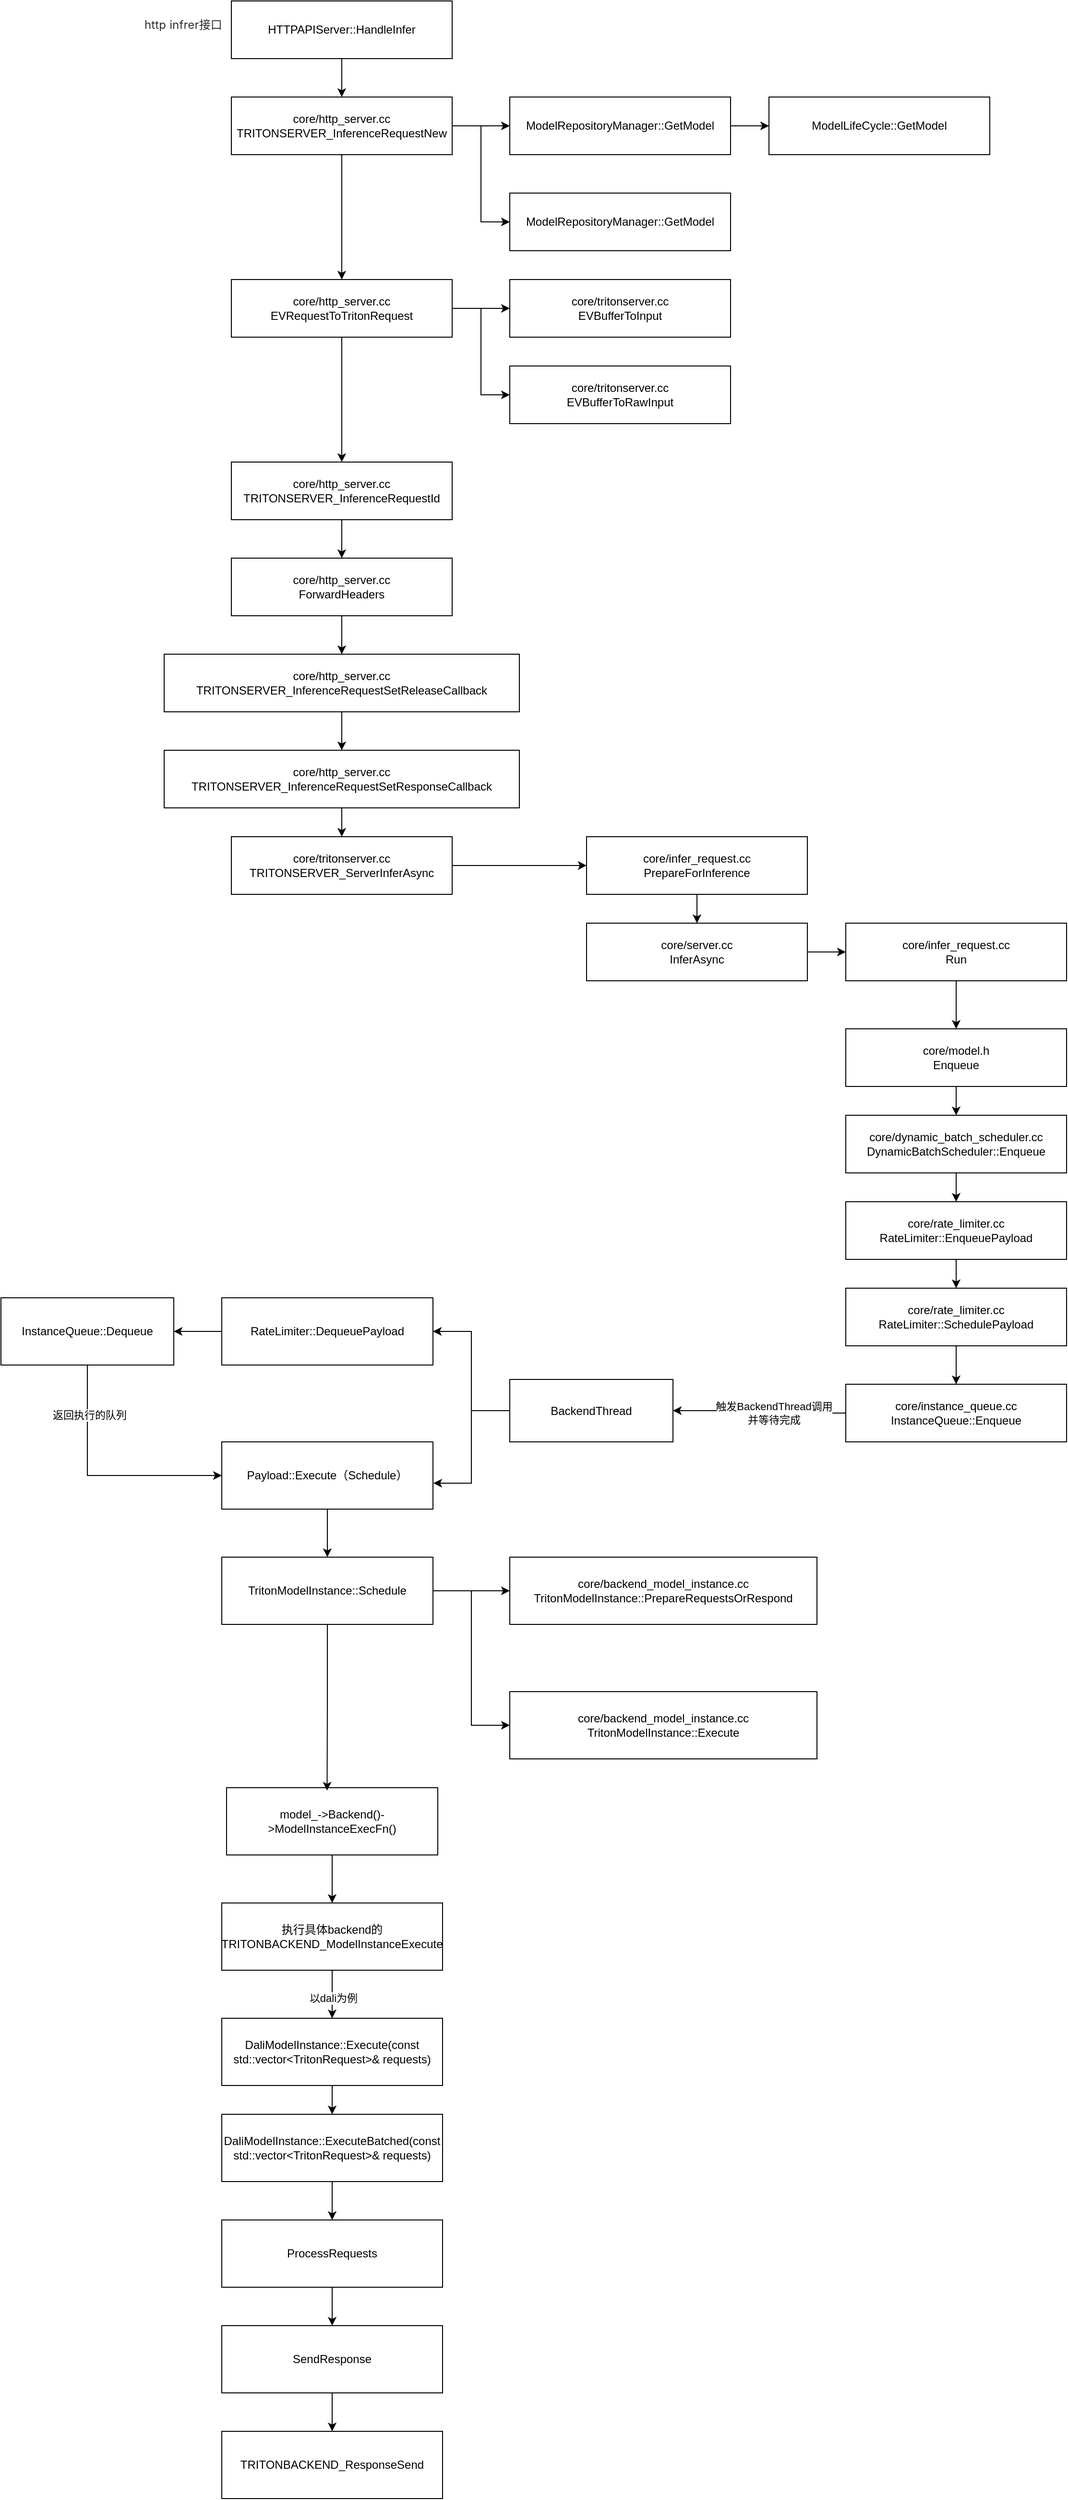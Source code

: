 <mxfile version="26.0.5">
  <diagram name="第 1 页" id="pDGJuI-7vzYrcwJg5P6v">
    <mxGraphModel dx="2893" dy="1716" grid="1" gridSize="10" guides="1" tooltips="1" connect="1" arrows="1" fold="1" page="1" pageScale="1" pageWidth="827" pageHeight="1169" math="0" shadow="0">
      <root>
        <mxCell id="0" />
        <mxCell id="1" parent="0" />
        <mxCell id="nku8yffjrh3vuvWNtaAY-4" value="" style="edgeStyle=orthogonalEdgeStyle;rounded=0;orthogonalLoop=1;jettySize=auto;html=1;" edge="1" parent="1" source="nku8yffjrh3vuvWNtaAY-1" target="nku8yffjrh3vuvWNtaAY-3">
          <mxGeometry relative="1" as="geometry" />
        </mxCell>
        <mxCell id="nku8yffjrh3vuvWNtaAY-1" value="HTTPAPIServer::HandleInfer" style="rounded=0;whiteSpace=wrap;html=1;" vertex="1" parent="1">
          <mxGeometry x="1560" y="120" width="230" height="60" as="geometry" />
        </mxCell>
        <mxCell id="nku8yffjrh3vuvWNtaAY-2" value="&lt;span style=&quot;color: rgb(44, 44, 54); font-family: -apple-system, BlinkMacSystemFont, &amp;quot;Segoe UI&amp;quot;, &amp;quot;Noto Sans&amp;quot;, Helvetica, Arial, sans-serif, &amp;quot;Apple Color Emoji&amp;quot;, &amp;quot;Segoe UI Emoji&amp;quot;; letter-spacing: 0.08px; text-align: start; white-space-collapse: preserve; background-color: rgb(255, 255, 255);&quot;&gt;&lt;font style=&quot;font-size: 12px;&quot;&gt;http infrer接口&lt;/font&gt;&lt;/span&gt;" style="text;strokeColor=none;align=center;fillColor=none;html=1;verticalAlign=middle;whiteSpace=wrap;rounded=0;" vertex="1" parent="1">
          <mxGeometry x="1465" y="130" width="90" height="30" as="geometry" />
        </mxCell>
        <mxCell id="nku8yffjrh3vuvWNtaAY-6" value="" style="edgeStyle=orthogonalEdgeStyle;rounded=0;orthogonalLoop=1;jettySize=auto;html=1;" edge="1" parent="1" source="nku8yffjrh3vuvWNtaAY-3" target="nku8yffjrh3vuvWNtaAY-5">
          <mxGeometry relative="1" as="geometry" />
        </mxCell>
        <mxCell id="nku8yffjrh3vuvWNtaAY-10" style="edgeStyle=orthogonalEdgeStyle;rounded=0;orthogonalLoop=1;jettySize=auto;html=1;exitX=1;exitY=0.5;exitDx=0;exitDy=0;entryX=0;entryY=0.5;entryDx=0;entryDy=0;" edge="1" parent="1" source="nku8yffjrh3vuvWNtaAY-3" target="nku8yffjrh3vuvWNtaAY-9">
          <mxGeometry relative="1" as="geometry" />
        </mxCell>
        <mxCell id="nku8yffjrh3vuvWNtaAY-12" style="edgeStyle=orthogonalEdgeStyle;rounded=0;orthogonalLoop=1;jettySize=auto;html=1;" edge="1" parent="1" source="nku8yffjrh3vuvWNtaAY-3" target="nku8yffjrh3vuvWNtaAY-11">
          <mxGeometry relative="1" as="geometry" />
        </mxCell>
        <mxCell id="nku8yffjrh3vuvWNtaAY-3" value="&lt;div&gt;core/http_server.cc&lt;/div&gt;&lt;div&gt;TRITONSERVER_InferenceRequestNew&lt;/div&gt;" style="rounded=0;whiteSpace=wrap;html=1;" vertex="1" parent="1">
          <mxGeometry x="1560" y="220" width="230" height="60" as="geometry" />
        </mxCell>
        <mxCell id="nku8yffjrh3vuvWNtaAY-8" value="" style="edgeStyle=orthogonalEdgeStyle;rounded=0;orthogonalLoop=1;jettySize=auto;html=1;" edge="1" parent="1" source="nku8yffjrh3vuvWNtaAY-5" target="nku8yffjrh3vuvWNtaAY-7">
          <mxGeometry relative="1" as="geometry" />
        </mxCell>
        <mxCell id="nku8yffjrh3vuvWNtaAY-5" value="&lt;div&gt;ModelRepositoryManager::GetModel&lt;/div&gt;" style="rounded=0;whiteSpace=wrap;html=1;" vertex="1" parent="1">
          <mxGeometry x="1850" y="220" width="230" height="60" as="geometry" />
        </mxCell>
        <mxCell id="nku8yffjrh3vuvWNtaAY-7" value="&lt;div&gt;ModelLifeCycle::GetModel&lt;/div&gt;" style="rounded=0;whiteSpace=wrap;html=1;" vertex="1" parent="1">
          <mxGeometry x="2120" y="220" width="230" height="60" as="geometry" />
        </mxCell>
        <mxCell id="nku8yffjrh3vuvWNtaAY-9" value="&lt;div&gt;ModelRepositoryManager::GetModel&lt;/div&gt;" style="rounded=0;whiteSpace=wrap;html=1;" vertex="1" parent="1">
          <mxGeometry x="1850" y="320" width="230" height="60" as="geometry" />
        </mxCell>
        <mxCell id="nku8yffjrh3vuvWNtaAY-14" style="edgeStyle=orthogonalEdgeStyle;rounded=0;orthogonalLoop=1;jettySize=auto;html=1;exitX=1;exitY=0.5;exitDx=0;exitDy=0;" edge="1" parent="1" source="nku8yffjrh3vuvWNtaAY-11" target="nku8yffjrh3vuvWNtaAY-13">
          <mxGeometry relative="1" as="geometry" />
        </mxCell>
        <mxCell id="nku8yffjrh3vuvWNtaAY-16" style="edgeStyle=orthogonalEdgeStyle;rounded=0;orthogonalLoop=1;jettySize=auto;html=1;exitX=1;exitY=0.5;exitDx=0;exitDy=0;entryX=0;entryY=0.5;entryDx=0;entryDy=0;" edge="1" parent="1" source="nku8yffjrh3vuvWNtaAY-11" target="nku8yffjrh3vuvWNtaAY-15">
          <mxGeometry relative="1" as="geometry" />
        </mxCell>
        <mxCell id="nku8yffjrh3vuvWNtaAY-18" style="edgeStyle=orthogonalEdgeStyle;rounded=0;orthogonalLoop=1;jettySize=auto;html=1;exitX=0.5;exitY=1;exitDx=0;exitDy=0;entryX=0.5;entryY=0;entryDx=0;entryDy=0;" edge="1" parent="1" source="nku8yffjrh3vuvWNtaAY-11" target="nku8yffjrh3vuvWNtaAY-17">
          <mxGeometry relative="1" as="geometry" />
        </mxCell>
        <mxCell id="nku8yffjrh3vuvWNtaAY-11" value="&lt;div&gt;core/http_server.cc&lt;/div&gt;&lt;div&gt;EVRequestToTritonRequest&lt;/div&gt;" style="rounded=0;whiteSpace=wrap;html=1;" vertex="1" parent="1">
          <mxGeometry x="1560" y="410" width="230" height="60" as="geometry" />
        </mxCell>
        <mxCell id="nku8yffjrh3vuvWNtaAY-13" value="&lt;div&gt;core/tritonserver.cc&lt;/div&gt;&lt;div&gt;EVBufferToInput&lt;/div&gt;" style="rounded=0;whiteSpace=wrap;html=1;" vertex="1" parent="1">
          <mxGeometry x="1850" y="410" width="230" height="60" as="geometry" />
        </mxCell>
        <mxCell id="nku8yffjrh3vuvWNtaAY-15" value="&lt;div&gt;core/tritonserver.cc&lt;/div&gt;&lt;div&gt;EVBufferToRawInput&lt;/div&gt;" style="rounded=0;whiteSpace=wrap;html=1;" vertex="1" parent="1">
          <mxGeometry x="1850" y="500" width="230" height="60" as="geometry" />
        </mxCell>
        <mxCell id="nku8yffjrh3vuvWNtaAY-20" value="" style="edgeStyle=orthogonalEdgeStyle;rounded=0;orthogonalLoop=1;jettySize=auto;html=1;" edge="1" parent="1" source="nku8yffjrh3vuvWNtaAY-17" target="nku8yffjrh3vuvWNtaAY-19">
          <mxGeometry relative="1" as="geometry" />
        </mxCell>
        <mxCell id="nku8yffjrh3vuvWNtaAY-17" value="&lt;div&gt;core/http_server.cc&lt;/div&gt;&lt;div&gt;TRITONSERVER_InferenceRequestId&lt;/div&gt;" style="rounded=0;whiteSpace=wrap;html=1;" vertex="1" parent="1">
          <mxGeometry x="1560" y="600" width="230" height="60" as="geometry" />
        </mxCell>
        <mxCell id="nku8yffjrh3vuvWNtaAY-22" value="" style="edgeStyle=orthogonalEdgeStyle;rounded=0;orthogonalLoop=1;jettySize=auto;html=1;" edge="1" parent="1" source="nku8yffjrh3vuvWNtaAY-19" target="nku8yffjrh3vuvWNtaAY-21">
          <mxGeometry relative="1" as="geometry" />
        </mxCell>
        <mxCell id="nku8yffjrh3vuvWNtaAY-19" value="&lt;div&gt;core/http_server.cc&lt;/div&gt;&lt;div&gt;ForwardHeaders&lt;/div&gt;" style="rounded=0;whiteSpace=wrap;html=1;" vertex="1" parent="1">
          <mxGeometry x="1560" y="700" width="230" height="60" as="geometry" />
        </mxCell>
        <mxCell id="nku8yffjrh3vuvWNtaAY-24" value="" style="edgeStyle=orthogonalEdgeStyle;rounded=0;orthogonalLoop=1;jettySize=auto;html=1;" edge="1" parent="1" source="nku8yffjrh3vuvWNtaAY-21" target="nku8yffjrh3vuvWNtaAY-23">
          <mxGeometry relative="1" as="geometry" />
        </mxCell>
        <mxCell id="nku8yffjrh3vuvWNtaAY-21" value="&lt;div&gt;core/http_server.cc&lt;/div&gt;&lt;div&gt;TRITONSERVER_InferenceRequestSetReleaseCallback&lt;/div&gt;" style="rounded=0;whiteSpace=wrap;html=1;" vertex="1" parent="1">
          <mxGeometry x="1490" y="800" width="370" height="60" as="geometry" />
        </mxCell>
        <mxCell id="nku8yffjrh3vuvWNtaAY-26" value="" style="edgeStyle=orthogonalEdgeStyle;rounded=0;orthogonalLoop=1;jettySize=auto;html=1;" edge="1" parent="1" source="nku8yffjrh3vuvWNtaAY-23" target="nku8yffjrh3vuvWNtaAY-25">
          <mxGeometry relative="1" as="geometry" />
        </mxCell>
        <mxCell id="nku8yffjrh3vuvWNtaAY-23" value="&lt;div&gt;core/http_server.cc&lt;/div&gt;&lt;div&gt;TRITONSERVER_InferenceRequestSetResponseCallback&lt;/div&gt;" style="rounded=0;whiteSpace=wrap;html=1;" vertex="1" parent="1">
          <mxGeometry x="1490" y="900" width="370" height="60" as="geometry" />
        </mxCell>
        <mxCell id="nku8yffjrh3vuvWNtaAY-29" style="edgeStyle=orthogonalEdgeStyle;rounded=0;orthogonalLoop=1;jettySize=auto;html=1;entryX=0;entryY=0.5;entryDx=0;entryDy=0;" edge="1" parent="1" source="nku8yffjrh3vuvWNtaAY-25" target="nku8yffjrh3vuvWNtaAY-27">
          <mxGeometry relative="1" as="geometry" />
        </mxCell>
        <mxCell id="nku8yffjrh3vuvWNtaAY-25" value="&lt;div&gt;core/tritonserver.cc&lt;/div&gt;&lt;div&gt;TRITONSERVER_ServerInferAsync&lt;/div&gt;" style="rounded=0;whiteSpace=wrap;html=1;" vertex="1" parent="1">
          <mxGeometry x="1560" y="990" width="230" height="60" as="geometry" />
        </mxCell>
        <mxCell id="nku8yffjrh3vuvWNtaAY-31" value="" style="edgeStyle=orthogonalEdgeStyle;rounded=0;orthogonalLoop=1;jettySize=auto;html=1;" edge="1" parent="1" source="nku8yffjrh3vuvWNtaAY-27" target="nku8yffjrh3vuvWNtaAY-30">
          <mxGeometry relative="1" as="geometry" />
        </mxCell>
        <mxCell id="nku8yffjrh3vuvWNtaAY-27" value="&lt;div&gt;core/infer_request.cc&lt;/div&gt;&lt;div&gt;PrepareForInference&lt;/div&gt;" style="rounded=0;whiteSpace=wrap;html=1;" vertex="1" parent="1">
          <mxGeometry x="1930" y="990" width="230" height="60" as="geometry" />
        </mxCell>
        <mxCell id="nku8yffjrh3vuvWNtaAY-33" value="" style="edgeStyle=orthogonalEdgeStyle;rounded=0;orthogonalLoop=1;jettySize=auto;html=1;" edge="1" parent="1" source="nku8yffjrh3vuvWNtaAY-30" target="nku8yffjrh3vuvWNtaAY-32">
          <mxGeometry relative="1" as="geometry" />
        </mxCell>
        <mxCell id="nku8yffjrh3vuvWNtaAY-30" value="&lt;div&gt;core/server.cc&lt;/div&gt;&lt;div&gt;InferAsync&lt;/div&gt;" style="rounded=0;whiteSpace=wrap;html=1;" vertex="1" parent="1">
          <mxGeometry x="1930" y="1080" width="230" height="60" as="geometry" />
        </mxCell>
        <mxCell id="nku8yffjrh3vuvWNtaAY-35" value="" style="edgeStyle=orthogonalEdgeStyle;rounded=0;orthogonalLoop=1;jettySize=auto;html=1;" edge="1" parent="1" source="nku8yffjrh3vuvWNtaAY-32" target="nku8yffjrh3vuvWNtaAY-34">
          <mxGeometry relative="1" as="geometry" />
        </mxCell>
        <mxCell id="nku8yffjrh3vuvWNtaAY-32" value="&lt;div&gt;core/infer_request.cc&lt;/div&gt;&lt;div&gt;Run&lt;/div&gt;" style="rounded=0;whiteSpace=wrap;html=1;" vertex="1" parent="1">
          <mxGeometry x="2200" y="1080" width="230" height="60" as="geometry" />
        </mxCell>
        <mxCell id="nku8yffjrh3vuvWNtaAY-37" value="" style="edgeStyle=orthogonalEdgeStyle;rounded=0;orthogonalLoop=1;jettySize=auto;html=1;" edge="1" parent="1" source="nku8yffjrh3vuvWNtaAY-34" target="nku8yffjrh3vuvWNtaAY-36">
          <mxGeometry relative="1" as="geometry" />
        </mxCell>
        <mxCell id="nku8yffjrh3vuvWNtaAY-34" value="&lt;div&gt;core/model.h&lt;/div&gt;&lt;div&gt;Enqueue&lt;/div&gt;" style="rounded=0;whiteSpace=wrap;html=1;" vertex="1" parent="1">
          <mxGeometry x="2200" y="1190" width="230" height="60" as="geometry" />
        </mxCell>
        <mxCell id="nku8yffjrh3vuvWNtaAY-39" value="" style="edgeStyle=orthogonalEdgeStyle;rounded=0;orthogonalLoop=1;jettySize=auto;html=1;" edge="1" parent="1" source="nku8yffjrh3vuvWNtaAY-36" target="nku8yffjrh3vuvWNtaAY-38">
          <mxGeometry relative="1" as="geometry" />
        </mxCell>
        <mxCell id="nku8yffjrh3vuvWNtaAY-36" value="&lt;div&gt;core/dynamic_batch_scheduler.cc&lt;/div&gt;&lt;div&gt;DynamicBatchScheduler::Enqueue&lt;/div&gt;" style="rounded=0;whiteSpace=wrap;html=1;" vertex="1" parent="1">
          <mxGeometry x="2200" y="1280" width="230" height="60" as="geometry" />
        </mxCell>
        <mxCell id="nku8yffjrh3vuvWNtaAY-41" value="" style="edgeStyle=orthogonalEdgeStyle;rounded=0;orthogonalLoop=1;jettySize=auto;html=1;" edge="1" parent="1" source="nku8yffjrh3vuvWNtaAY-38" target="nku8yffjrh3vuvWNtaAY-40">
          <mxGeometry relative="1" as="geometry" />
        </mxCell>
        <mxCell id="nku8yffjrh3vuvWNtaAY-38" value="&lt;div&gt;core/rate_limiter.cc&lt;/div&gt;&lt;div&gt;RateLimiter::EnqueuePayload&lt;/div&gt;" style="rounded=0;whiteSpace=wrap;html=1;" vertex="1" parent="1">
          <mxGeometry x="2200" y="1370" width="230" height="60" as="geometry" />
        </mxCell>
        <mxCell id="nku8yffjrh3vuvWNtaAY-44" value="" style="edgeStyle=orthogonalEdgeStyle;rounded=0;orthogonalLoop=1;jettySize=auto;html=1;" edge="1" parent="1" source="nku8yffjrh3vuvWNtaAY-40" target="nku8yffjrh3vuvWNtaAY-42">
          <mxGeometry relative="1" as="geometry" />
        </mxCell>
        <mxCell id="nku8yffjrh3vuvWNtaAY-40" value="&lt;div&gt;core/rate_limiter.cc&lt;/div&gt;&lt;div&gt;RateLimiter::SchedulePayload&lt;/div&gt;" style="rounded=0;whiteSpace=wrap;html=1;" vertex="1" parent="1">
          <mxGeometry x="2200" y="1460" width="230" height="60" as="geometry" />
        </mxCell>
        <mxCell id="nku8yffjrh3vuvWNtaAY-46" style="edgeStyle=orthogonalEdgeStyle;rounded=0;orthogonalLoop=1;jettySize=auto;html=1;exitX=0;exitY=0.5;exitDx=0;exitDy=0;entryX=1;entryY=0.5;entryDx=0;entryDy=0;" edge="1" parent="1" source="nku8yffjrh3vuvWNtaAY-42" target="nku8yffjrh3vuvWNtaAY-45">
          <mxGeometry relative="1" as="geometry" />
        </mxCell>
        <mxCell id="nku8yffjrh3vuvWNtaAY-47" value="触发BackendThread调用&lt;div&gt;并等待完成&lt;/div&gt;" style="edgeLabel;html=1;align=center;verticalAlign=middle;resizable=0;points=[];" vertex="1" connectable="0" parent="nku8yffjrh3vuvWNtaAY-46">
          <mxGeometry x="-0.174" relative="1" as="geometry">
            <mxPoint as="offset" />
          </mxGeometry>
        </mxCell>
        <mxCell id="nku8yffjrh3vuvWNtaAY-42" value="&lt;div&gt;core/instance_queue.cc&lt;/div&gt;&lt;div&gt;InstanceQueue::Enqueue&lt;/div&gt;" style="rounded=0;whiteSpace=wrap;html=1;" vertex="1" parent="1">
          <mxGeometry x="2200" y="1560" width="230" height="60" as="geometry" />
        </mxCell>
        <mxCell id="nku8yffjrh3vuvWNtaAY-49" style="edgeStyle=orthogonalEdgeStyle;rounded=0;orthogonalLoop=1;jettySize=auto;html=1;exitX=0;exitY=0.5;exitDx=0;exitDy=0;entryX=1;entryY=0.5;entryDx=0;entryDy=0;" edge="1" parent="1" source="nku8yffjrh3vuvWNtaAY-45" target="nku8yffjrh3vuvWNtaAY-48">
          <mxGeometry relative="1" as="geometry" />
        </mxCell>
        <mxCell id="nku8yffjrh3vuvWNtaAY-45" value="BackendThread" style="rounded=0;whiteSpace=wrap;html=1;align=center;" vertex="1" parent="1">
          <mxGeometry x="1850" y="1555" width="170" height="65" as="geometry" />
        </mxCell>
        <mxCell id="nku8yffjrh3vuvWNtaAY-53" value="" style="edgeStyle=orthogonalEdgeStyle;rounded=0;orthogonalLoop=1;jettySize=auto;html=1;" edge="1" parent="1" source="nku8yffjrh3vuvWNtaAY-48" target="nku8yffjrh3vuvWNtaAY-52">
          <mxGeometry relative="1" as="geometry" />
        </mxCell>
        <mxCell id="nku8yffjrh3vuvWNtaAY-48" value="RateLimiter::DequeuePayload" style="rounded=0;whiteSpace=wrap;html=1;align=center;" vertex="1" parent="1">
          <mxGeometry x="1550" y="1470" width="220" height="70" as="geometry" />
        </mxCell>
        <mxCell id="nku8yffjrh3vuvWNtaAY-58" value="" style="edgeStyle=orthogonalEdgeStyle;rounded=0;orthogonalLoop=1;jettySize=auto;html=1;" edge="1" parent="1" source="nku8yffjrh3vuvWNtaAY-50" target="nku8yffjrh3vuvWNtaAY-57">
          <mxGeometry relative="1" as="geometry" />
        </mxCell>
        <mxCell id="nku8yffjrh3vuvWNtaAY-50" value="Payload::Execute（Schedule）" style="rounded=0;whiteSpace=wrap;html=1;align=center;" vertex="1" parent="1">
          <mxGeometry x="1550" y="1620" width="220" height="70" as="geometry" />
        </mxCell>
        <mxCell id="nku8yffjrh3vuvWNtaAY-51" style="edgeStyle=orthogonalEdgeStyle;rounded=0;orthogonalLoop=1;jettySize=auto;html=1;exitX=0;exitY=0.5;exitDx=0;exitDy=0;entryX=1.002;entryY=0.614;entryDx=0;entryDy=0;entryPerimeter=0;" edge="1" parent="1" source="nku8yffjrh3vuvWNtaAY-45" target="nku8yffjrh3vuvWNtaAY-50">
          <mxGeometry relative="1" as="geometry" />
        </mxCell>
        <mxCell id="nku8yffjrh3vuvWNtaAY-55" style="edgeStyle=orthogonalEdgeStyle;rounded=0;orthogonalLoop=1;jettySize=auto;html=1;exitX=0.5;exitY=1;exitDx=0;exitDy=0;entryX=0;entryY=0.5;entryDx=0;entryDy=0;" edge="1" parent="1" source="nku8yffjrh3vuvWNtaAY-52" target="nku8yffjrh3vuvWNtaAY-50">
          <mxGeometry relative="1" as="geometry" />
        </mxCell>
        <mxCell id="nku8yffjrh3vuvWNtaAY-56" value="返回执行的队列" style="edgeLabel;html=1;align=center;verticalAlign=middle;resizable=0;points=[];" vertex="1" connectable="0" parent="nku8yffjrh3vuvWNtaAY-55">
          <mxGeometry x="-0.598" y="2" relative="1" as="geometry">
            <mxPoint as="offset" />
          </mxGeometry>
        </mxCell>
        <mxCell id="nku8yffjrh3vuvWNtaAY-52" value="InstanceQueue::Dequeue" style="rounded=0;whiteSpace=wrap;html=1;align=center;" vertex="1" parent="1">
          <mxGeometry x="1320" y="1470" width="180" height="70" as="geometry" />
        </mxCell>
        <mxCell id="nku8yffjrh3vuvWNtaAY-60" value="" style="edgeStyle=orthogonalEdgeStyle;rounded=0;orthogonalLoop=1;jettySize=auto;html=1;" edge="1" parent="1" source="nku8yffjrh3vuvWNtaAY-57" target="nku8yffjrh3vuvWNtaAY-59">
          <mxGeometry relative="1" as="geometry" />
        </mxCell>
        <mxCell id="nku8yffjrh3vuvWNtaAY-64" style="edgeStyle=orthogonalEdgeStyle;rounded=0;orthogonalLoop=1;jettySize=auto;html=1;exitX=1;exitY=0.5;exitDx=0;exitDy=0;entryX=0;entryY=0.5;entryDx=0;entryDy=0;" edge="1" parent="1" source="nku8yffjrh3vuvWNtaAY-57" target="nku8yffjrh3vuvWNtaAY-63">
          <mxGeometry relative="1" as="geometry" />
        </mxCell>
        <mxCell id="nku8yffjrh3vuvWNtaAY-57" value="TritonModelInstance::Schedule" style="rounded=0;whiteSpace=wrap;html=1;align=center;" vertex="1" parent="1">
          <mxGeometry x="1550" y="1740" width="220" height="70" as="geometry" />
        </mxCell>
        <mxCell id="nku8yffjrh3vuvWNtaAY-59" value="&lt;div&gt;core/backend_model_instance.cc&lt;/div&gt;&lt;div&gt;TritonModelInstance::PrepareRequestsOrRespond&lt;/div&gt;" style="rounded=0;whiteSpace=wrap;html=1;align=center;" vertex="1" parent="1">
          <mxGeometry x="1850" y="1740" width="320" height="70" as="geometry" />
        </mxCell>
        <mxCell id="nku8yffjrh3vuvWNtaAY-63" value="&lt;div&gt;core/backend_model_instance.cc&lt;/div&gt;&lt;div&gt;TritonModelInstance::Execute&lt;/div&gt;" style="rounded=0;whiteSpace=wrap;html=1;align=center;" vertex="1" parent="1">
          <mxGeometry x="1850" y="1880" width="320" height="70" as="geometry" />
        </mxCell>
        <mxCell id="nku8yffjrh3vuvWNtaAY-68" value="" style="edgeStyle=orthogonalEdgeStyle;rounded=0;orthogonalLoop=1;jettySize=auto;html=1;" edge="1" parent="1" source="nku8yffjrh3vuvWNtaAY-65" target="nku8yffjrh3vuvWNtaAY-67">
          <mxGeometry relative="1" as="geometry" />
        </mxCell>
        <mxCell id="nku8yffjrh3vuvWNtaAY-65" value="model_-&amp;gt;Backend()-&amp;gt;ModelInstanceExecFn()" style="rounded=0;whiteSpace=wrap;html=1;align=center;" vertex="1" parent="1">
          <mxGeometry x="1555" y="1980" width="220" height="70" as="geometry" />
        </mxCell>
        <mxCell id="nku8yffjrh3vuvWNtaAY-66" style="edgeStyle=orthogonalEdgeStyle;rounded=0;orthogonalLoop=1;jettySize=auto;html=1;entryX=0.476;entryY=0.042;entryDx=0;entryDy=0;entryPerimeter=0;" edge="1" parent="1" source="nku8yffjrh3vuvWNtaAY-57" target="nku8yffjrh3vuvWNtaAY-65">
          <mxGeometry relative="1" as="geometry" />
        </mxCell>
        <mxCell id="nku8yffjrh3vuvWNtaAY-70" value="" style="edgeStyle=orthogonalEdgeStyle;rounded=0;orthogonalLoop=1;jettySize=auto;html=1;" edge="1" parent="1" source="nku8yffjrh3vuvWNtaAY-67" target="nku8yffjrh3vuvWNtaAY-69">
          <mxGeometry relative="1" as="geometry" />
        </mxCell>
        <mxCell id="nku8yffjrh3vuvWNtaAY-71" value="以dali为例" style="edgeLabel;html=1;align=center;verticalAlign=middle;resizable=0;points=[];" vertex="1" connectable="0" parent="nku8yffjrh3vuvWNtaAY-70">
          <mxGeometry x="0.163" y="1" relative="1" as="geometry">
            <mxPoint as="offset" />
          </mxGeometry>
        </mxCell>
        <mxCell id="nku8yffjrh3vuvWNtaAY-67" value="执行具体backend的&lt;div&gt;TRITONBACKEND_ModelInstanceExecute&lt;/div&gt;" style="rounded=0;whiteSpace=wrap;html=1;align=center;" vertex="1" parent="1">
          <mxGeometry x="1550" y="2100" width="230" height="70" as="geometry" />
        </mxCell>
        <mxCell id="nku8yffjrh3vuvWNtaAY-75" value="" style="edgeStyle=orthogonalEdgeStyle;rounded=0;orthogonalLoop=1;jettySize=auto;html=1;" edge="1" parent="1" source="nku8yffjrh3vuvWNtaAY-69" target="nku8yffjrh3vuvWNtaAY-72">
          <mxGeometry relative="1" as="geometry" />
        </mxCell>
        <mxCell id="nku8yffjrh3vuvWNtaAY-69" value="DaliModelInstance::Execute(const std::vector&amp;lt;TritonRequest&amp;gt;&amp;amp; requests)" style="rounded=0;whiteSpace=wrap;html=1;align=center;" vertex="1" parent="1">
          <mxGeometry x="1550" y="2220" width="230" height="70" as="geometry" />
        </mxCell>
        <mxCell id="nku8yffjrh3vuvWNtaAY-76" value="" style="edgeStyle=orthogonalEdgeStyle;rounded=0;orthogonalLoop=1;jettySize=auto;html=1;" edge="1" parent="1" source="nku8yffjrh3vuvWNtaAY-72" target="nku8yffjrh3vuvWNtaAY-73">
          <mxGeometry relative="1" as="geometry" />
        </mxCell>
        <mxCell id="nku8yffjrh3vuvWNtaAY-72" value="DaliModelInstance::ExecuteBatched(const std::vector&amp;lt;TritonRequest&amp;gt;&amp;amp; requests)" style="rounded=0;whiteSpace=wrap;html=1;align=center;" vertex="1" parent="1">
          <mxGeometry x="1550" y="2320" width="230" height="70" as="geometry" />
        </mxCell>
        <mxCell id="nku8yffjrh3vuvWNtaAY-77" value="" style="edgeStyle=orthogonalEdgeStyle;rounded=0;orthogonalLoop=1;jettySize=auto;html=1;" edge="1" parent="1" source="nku8yffjrh3vuvWNtaAY-73" target="nku8yffjrh3vuvWNtaAY-74">
          <mxGeometry relative="1" as="geometry" />
        </mxCell>
        <mxCell id="nku8yffjrh3vuvWNtaAY-73" value="ProcessRequests" style="rounded=0;whiteSpace=wrap;html=1;align=center;" vertex="1" parent="1">
          <mxGeometry x="1550" y="2430" width="230" height="70" as="geometry" />
        </mxCell>
        <mxCell id="nku8yffjrh3vuvWNtaAY-79" value="" style="edgeStyle=orthogonalEdgeStyle;rounded=0;orthogonalLoop=1;jettySize=auto;html=1;" edge="1" parent="1" source="nku8yffjrh3vuvWNtaAY-74" target="nku8yffjrh3vuvWNtaAY-78">
          <mxGeometry relative="1" as="geometry" />
        </mxCell>
        <mxCell id="nku8yffjrh3vuvWNtaAY-74" value="SendResponse" style="rounded=0;whiteSpace=wrap;html=1;align=center;" vertex="1" parent="1">
          <mxGeometry x="1550" y="2540" width="230" height="70" as="geometry" />
        </mxCell>
        <mxCell id="nku8yffjrh3vuvWNtaAY-78" value="TRITONBACKEND_ResponseSend" style="rounded=0;whiteSpace=wrap;html=1;align=center;" vertex="1" parent="1">
          <mxGeometry x="1550" y="2650" width="230" height="70" as="geometry" />
        </mxCell>
      </root>
    </mxGraphModel>
  </diagram>
</mxfile>
